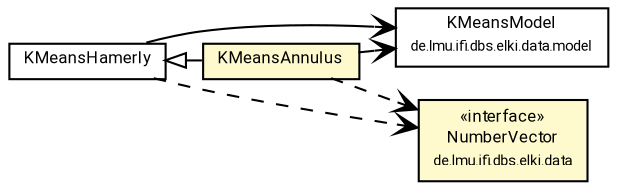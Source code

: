 #!/usr/local/bin/dot
#
# Class diagram 
# Generated by UMLGraph version R5_7_2-60-g0e99a6 (http://www.spinellis.gr/umlgraph/)
#

digraph G {
	graph [fontnames="svg"]
	edge [fontname="Roboto",fontsize=7,labelfontname="Roboto",labelfontsize=7,color="black"];
	node [fontname="Roboto",fontcolor="black",fontsize=8,shape=plaintext,margin=0,width=0,height=0];
	nodesep=0.15;
	ranksep=0.25;
	rankdir=LR;
	// de.lmu.ifi.dbs.elki.data.model.KMeansModel
	c5630327 [label=<<table title="de.lmu.ifi.dbs.elki.data.model.KMeansModel" border="0" cellborder="1" cellspacing="0" cellpadding="2" href="../../../data/model/KMeansModel.html" target="_parent">
		<tr><td><table border="0" cellspacing="0" cellpadding="1">
		<tr><td align="center" balign="center"> <font face="Roboto">KMeansModel</font> </td></tr>
		<tr><td align="center" balign="center"> <font face="Roboto" point-size="7.0">de.lmu.ifi.dbs.elki.data.model</font> </td></tr>
		</table></td></tr>
		</table>>, URL="../../../data/model/KMeansModel.html"];
	// de.lmu.ifi.dbs.elki.algorithm.clustering.kmeans.KMeansAnnulus<V extends de.lmu.ifi.dbs.elki.data.NumberVector>
	c5630550 [label=<<table title="de.lmu.ifi.dbs.elki.algorithm.clustering.kmeans.KMeansAnnulus" border="0" cellborder="1" cellspacing="0" cellpadding="2" bgcolor="lemonChiffon" href="KMeansAnnulus.html" target="_parent">
		<tr><td><table border="0" cellspacing="0" cellpadding="1">
		<tr><td align="center" balign="center"> <font face="Roboto">KMeansAnnulus</font> </td></tr>
		</table></td></tr>
		</table>>, URL="KMeansAnnulus.html"];
	// de.lmu.ifi.dbs.elki.algorithm.clustering.kmeans.KMeansHamerly<V extends de.lmu.ifi.dbs.elki.data.NumberVector>
	c5630571 [label=<<table title="de.lmu.ifi.dbs.elki.algorithm.clustering.kmeans.KMeansHamerly" border="0" cellborder="1" cellspacing="0" cellpadding="2" href="KMeansHamerly.html" target="_parent">
		<tr><td><table border="0" cellspacing="0" cellpadding="1">
		<tr><td align="center" balign="center"> <font face="Roboto">KMeansHamerly</font> </td></tr>
		</table></td></tr>
		</table>>, URL="KMeansHamerly.html"];
	// de.lmu.ifi.dbs.elki.data.NumberVector
	c5630894 [label=<<table title="de.lmu.ifi.dbs.elki.data.NumberVector" border="0" cellborder="1" cellspacing="0" cellpadding="2" bgcolor="LemonChiffon" href="../../../data/NumberVector.html" target="_parent">
		<tr><td><table border="0" cellspacing="0" cellpadding="1">
		<tr><td align="center" balign="center"> &#171;interface&#187; </td></tr>
		<tr><td align="center" balign="center"> <font face="Roboto">NumberVector</font> </td></tr>
		<tr><td align="center" balign="center"> <font face="Roboto" point-size="7.0">de.lmu.ifi.dbs.elki.data</font> </td></tr>
		</table></td></tr>
		</table>>, URL="../../../data/NumberVector.html"];
	// de.lmu.ifi.dbs.elki.algorithm.clustering.kmeans.KMeansAnnulus<V extends de.lmu.ifi.dbs.elki.data.NumberVector> extends de.lmu.ifi.dbs.elki.algorithm.clustering.kmeans.KMeansHamerly<V extends de.lmu.ifi.dbs.elki.data.NumberVector>
	c5630571 -> c5630550 [arrowtail=empty,dir=back,weight=10];
	// de.lmu.ifi.dbs.elki.algorithm.clustering.kmeans.KMeansAnnulus<V extends de.lmu.ifi.dbs.elki.data.NumberVector> navassoc de.lmu.ifi.dbs.elki.data.model.KMeansModel
	c5630550 -> c5630327 [arrowhead=open,weight=1];
	// de.lmu.ifi.dbs.elki.algorithm.clustering.kmeans.KMeansHamerly<V extends de.lmu.ifi.dbs.elki.data.NumberVector> navassoc de.lmu.ifi.dbs.elki.data.model.KMeansModel
	c5630571 -> c5630327 [arrowhead=open,weight=1];
	// de.lmu.ifi.dbs.elki.algorithm.clustering.kmeans.KMeansAnnulus<V extends de.lmu.ifi.dbs.elki.data.NumberVector> depend de.lmu.ifi.dbs.elki.data.NumberVector
	c5630550 -> c5630894 [arrowhead=open,style=dashed,weight=0];
	// de.lmu.ifi.dbs.elki.algorithm.clustering.kmeans.KMeansHamerly<V extends de.lmu.ifi.dbs.elki.data.NumberVector> depend de.lmu.ifi.dbs.elki.data.NumberVector
	c5630571 -> c5630894 [arrowhead=open,style=dashed,weight=0];
}

